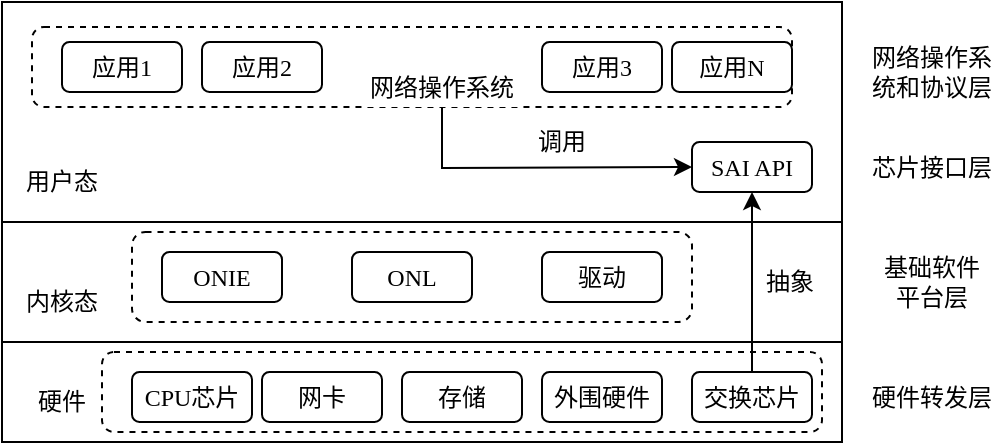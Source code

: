 <mxfile version="22.0.4" type="github">
  <diagram name="第 1 页" id="4G_rw5ImdVlduHGBjNzs">
    <mxGraphModel dx="878" dy="601" grid="1" gridSize="10" guides="1" tooltips="1" connect="1" arrows="1" fold="1" page="1" pageScale="1" pageWidth="827" pageHeight="1169" math="0" shadow="0">
      <root>
        <mxCell id="0" />
        <mxCell id="1" parent="0" />
        <mxCell id="BWnHtUbfM0NNvEe0I53y-1" value="" style="rounded=0;whiteSpace=wrap;html=1;" vertex="1" parent="1">
          <mxGeometry x="20" y="130" width="420" height="110" as="geometry" />
        </mxCell>
        <mxCell id="BWnHtUbfM0NNvEe0I53y-2" value="" style="rounded=0;whiteSpace=wrap;html=1;" vertex="1" parent="1">
          <mxGeometry x="20" y="240" width="420" height="60" as="geometry" />
        </mxCell>
        <mxCell id="BWnHtUbfM0NNvEe0I53y-3" value="" style="rounded=0;whiteSpace=wrap;html=1;" vertex="1" parent="1">
          <mxGeometry x="20" y="300" width="420" height="50" as="geometry" />
        </mxCell>
        <mxCell id="BWnHtUbfM0NNvEe0I53y-5" value="&lt;font face=&quot;宋体&quot;&gt;用户态&lt;/font&gt;" style="rounded=0;whiteSpace=wrap;html=1;strokeColor=none;" vertex="1" parent="1">
          <mxGeometry x="30" y="210" width="40" height="20" as="geometry" />
        </mxCell>
        <mxCell id="BWnHtUbfM0NNvEe0I53y-4" value="" style="rounded=1;whiteSpace=wrap;html=1;dashed=1;" vertex="1" parent="1">
          <mxGeometry x="35" y="142.5" width="380" height="40" as="geometry" />
        </mxCell>
        <mxCell id="BWnHtUbfM0NNvEe0I53y-6" value="&lt;font face=&quot;宋体&quot;&gt;内核态&lt;/font&gt;" style="rounded=0;whiteSpace=wrap;html=1;strokeColor=none;" vertex="1" parent="1">
          <mxGeometry x="30" y="270" width="40" height="20" as="geometry" />
        </mxCell>
        <mxCell id="BWnHtUbfM0NNvEe0I53y-15" value="&lt;font face=&quot;宋体&quot;&gt;网络操作系统&lt;/font&gt;" style="rounded=0;whiteSpace=wrap;html=1;strokeColor=none;" vertex="1" parent="1">
          <mxGeometry x="200" y="162.5" width="80" height="20" as="geometry" />
        </mxCell>
        <mxCell id="BWnHtUbfM0NNvEe0I53y-13" value="&lt;font face=&quot;宋体&quot;&gt;硬件&lt;/font&gt;" style="rounded=0;whiteSpace=wrap;html=1;strokeColor=none;" vertex="1" parent="1">
          <mxGeometry x="30" y="320" width="40" height="20" as="geometry" />
        </mxCell>
        <mxCell id="BWnHtUbfM0NNvEe0I53y-14" value="" style="rounded=1;whiteSpace=wrap;html=1;dashed=1;" vertex="1" parent="1">
          <mxGeometry x="85" y="245" width="280" height="45" as="geometry" />
        </mxCell>
        <mxCell id="BWnHtUbfM0NNvEe0I53y-16" value="&lt;font face=&quot;Times New Roman&quot;&gt;SAI API&lt;/font&gt;" style="rounded=1;whiteSpace=wrap;html=1;" vertex="1" parent="1">
          <mxGeometry x="365" y="200" width="60" height="25" as="geometry" />
        </mxCell>
        <mxCell id="BWnHtUbfM0NNvEe0I53y-17" value="&lt;font face=&quot;宋体&quot;&gt;应用1&lt;/font&gt;" style="rounded=1;whiteSpace=wrap;html=1;" vertex="1" parent="1">
          <mxGeometry x="50" y="150" width="60" height="25" as="geometry" />
        </mxCell>
        <mxCell id="BWnHtUbfM0NNvEe0I53y-18" value="&lt;font face=&quot;宋体&quot;&gt;应用2&lt;/font&gt;" style="rounded=1;whiteSpace=wrap;html=1;" vertex="1" parent="1">
          <mxGeometry x="120" y="150" width="60" height="25" as="geometry" />
        </mxCell>
        <mxCell id="BWnHtUbfM0NNvEe0I53y-19" value="&lt;font face=&quot;宋体&quot;&gt;应用3&lt;/font&gt;" style="rounded=1;whiteSpace=wrap;html=1;" vertex="1" parent="1">
          <mxGeometry x="290" y="150" width="60" height="25" as="geometry" />
        </mxCell>
        <mxCell id="BWnHtUbfM0NNvEe0I53y-20" value="&lt;font face=&quot;宋体&quot;&gt;应用N&lt;/font&gt;" style="rounded=1;whiteSpace=wrap;html=1;" vertex="1" parent="1">
          <mxGeometry x="355" y="150" width="60" height="25" as="geometry" />
        </mxCell>
        <mxCell id="BWnHtUbfM0NNvEe0I53y-23" value="" style="endArrow=classic;html=1;rounded=0;exitX=0.5;exitY=1;exitDx=0;exitDy=0;entryX=0;entryY=0.5;entryDx=0;entryDy=0;" edge="1" parent="1" source="BWnHtUbfM0NNvEe0I53y-15" target="BWnHtUbfM0NNvEe0I53y-16">
          <mxGeometry width="50" height="50" relative="1" as="geometry">
            <mxPoint x="390" y="400" as="sourcePoint" />
            <mxPoint x="440" y="350" as="targetPoint" />
            <Array as="points">
              <mxPoint x="240" y="213" />
            </Array>
          </mxGeometry>
        </mxCell>
        <mxCell id="BWnHtUbfM0NNvEe0I53y-24" value="&lt;font face=&quot;宋体&quot;&gt;调用&lt;/font&gt;" style="rounded=0;whiteSpace=wrap;html=1;strokeColor=none;" vertex="1" parent="1">
          <mxGeometry x="260" y="190" width="80" height="20" as="geometry" />
        </mxCell>
        <mxCell id="BWnHtUbfM0NNvEe0I53y-26" value="&lt;font face=&quot;宋体&quot;&gt;ONIE&lt;/font&gt;" style="rounded=1;whiteSpace=wrap;html=1;" vertex="1" parent="1">
          <mxGeometry x="100" y="255" width="60" height="25" as="geometry" />
        </mxCell>
        <mxCell id="BWnHtUbfM0NNvEe0I53y-27" value="&lt;font face=&quot;宋体&quot;&gt;ONL&lt;/font&gt;" style="rounded=1;whiteSpace=wrap;html=1;" vertex="1" parent="1">
          <mxGeometry x="195" y="255" width="60" height="25" as="geometry" />
        </mxCell>
        <mxCell id="BWnHtUbfM0NNvEe0I53y-28" value="&lt;font face=&quot;宋体&quot;&gt;驱动&lt;/font&gt;" style="rounded=1;whiteSpace=wrap;html=1;" vertex="1" parent="1">
          <mxGeometry x="290" y="255" width="60" height="25" as="geometry" />
        </mxCell>
        <mxCell id="BWnHtUbfM0NNvEe0I53y-31" value="" style="rounded=1;whiteSpace=wrap;html=1;dashed=1;" vertex="1" parent="1">
          <mxGeometry x="70" y="305" width="360" height="40" as="geometry" />
        </mxCell>
        <mxCell id="BWnHtUbfM0NNvEe0I53y-32" style="edgeStyle=orthogonalEdgeStyle;rounded=0;orthogonalLoop=1;jettySize=auto;html=1;exitX=0.5;exitY=1;exitDx=0;exitDy=0;" edge="1" parent="1" source="BWnHtUbfM0NNvEe0I53y-13" target="BWnHtUbfM0NNvEe0I53y-13">
          <mxGeometry relative="1" as="geometry" />
        </mxCell>
        <mxCell id="BWnHtUbfM0NNvEe0I53y-34" value="&lt;font face=&quot;宋体&quot;&gt;CPU芯片&lt;/font&gt;" style="rounded=1;whiteSpace=wrap;html=1;flipH=1;" vertex="1" parent="1">
          <mxGeometry x="85" y="315" width="60" height="25" as="geometry" />
        </mxCell>
        <mxCell id="BWnHtUbfM0NNvEe0I53y-35" value="&lt;font face=&quot;宋体&quot;&gt;网卡&lt;/font&gt;" style="rounded=1;whiteSpace=wrap;html=1;flipH=1;" vertex="1" parent="1">
          <mxGeometry x="150" y="315" width="60" height="25" as="geometry" />
        </mxCell>
        <mxCell id="BWnHtUbfM0NNvEe0I53y-36" value="&lt;font face=&quot;宋体&quot;&gt;存储&lt;/font&gt;" style="rounded=1;whiteSpace=wrap;html=1;flipH=1;" vertex="1" parent="1">
          <mxGeometry x="220" y="315" width="60" height="25" as="geometry" />
        </mxCell>
        <mxCell id="BWnHtUbfM0NNvEe0I53y-37" value="&lt;font face=&quot;宋体&quot;&gt;外围硬件&lt;/font&gt;" style="rounded=1;whiteSpace=wrap;html=1;flipH=1;" vertex="1" parent="1">
          <mxGeometry x="290" y="315" width="60" height="25" as="geometry" />
        </mxCell>
        <mxCell id="BWnHtUbfM0NNvEe0I53y-38" value="&lt;font face=&quot;宋体&quot;&gt;交换芯片&lt;/font&gt;" style="rounded=1;whiteSpace=wrap;html=1;flipH=1;" vertex="1" parent="1">
          <mxGeometry x="365" y="315" width="60" height="25" as="geometry" />
        </mxCell>
        <mxCell id="BWnHtUbfM0NNvEe0I53y-39" value="" style="endArrow=classic;html=1;rounded=0;entryX=0.5;entryY=1;entryDx=0;entryDy=0;exitX=0.5;exitY=0;exitDx=0;exitDy=0;" edge="1" parent="1" source="BWnHtUbfM0NNvEe0I53y-38" target="BWnHtUbfM0NNvEe0I53y-16">
          <mxGeometry width="50" height="50" relative="1" as="geometry">
            <mxPoint x="320" y="490" as="sourcePoint" />
            <mxPoint x="370" y="440" as="targetPoint" />
          </mxGeometry>
        </mxCell>
        <mxCell id="BWnHtUbfM0NNvEe0I53y-40" value="&lt;font face=&quot;宋体&quot;&gt;抽象&lt;/font&gt;" style="rounded=0;whiteSpace=wrap;html=1;strokeColor=none;" vertex="1" parent="1">
          <mxGeometry x="399" y="260" width="30" height="20" as="geometry" />
        </mxCell>
        <mxCell id="BWnHtUbfM0NNvEe0I53y-41" value="&lt;font face=&quot;宋体&quot;&gt;硬件转发层&lt;/font&gt;" style="rounded=0;whiteSpace=wrap;html=1;strokeColor=none;" vertex="1" parent="1">
          <mxGeometry x="450" y="317.5" width="70" height="20" as="geometry" />
        </mxCell>
        <mxCell id="BWnHtUbfM0NNvEe0I53y-42" value="&lt;font face=&quot;宋体&quot;&gt;基础软件平台层&lt;/font&gt;" style="rounded=0;whiteSpace=wrap;html=1;strokeColor=none;" vertex="1" parent="1">
          <mxGeometry x="460" y="260" width="50" height="20" as="geometry" />
        </mxCell>
        <mxCell id="BWnHtUbfM0NNvEe0I53y-43" value="&lt;font face=&quot;宋体&quot;&gt;芯片接口层&lt;/font&gt;" style="rounded=0;whiteSpace=wrap;html=1;strokeColor=none;" vertex="1" parent="1">
          <mxGeometry x="450" y="202.5" width="70" height="20" as="geometry" />
        </mxCell>
        <mxCell id="BWnHtUbfM0NNvEe0I53y-44" value="&lt;font face=&quot;宋体&quot;&gt;网络操作系统和协议层&lt;/font&gt;" style="rounded=0;whiteSpace=wrap;html=1;strokeColor=none;" vertex="1" parent="1">
          <mxGeometry x="450" y="155" width="70" height="20" as="geometry" />
        </mxCell>
      </root>
    </mxGraphModel>
  </diagram>
</mxfile>

